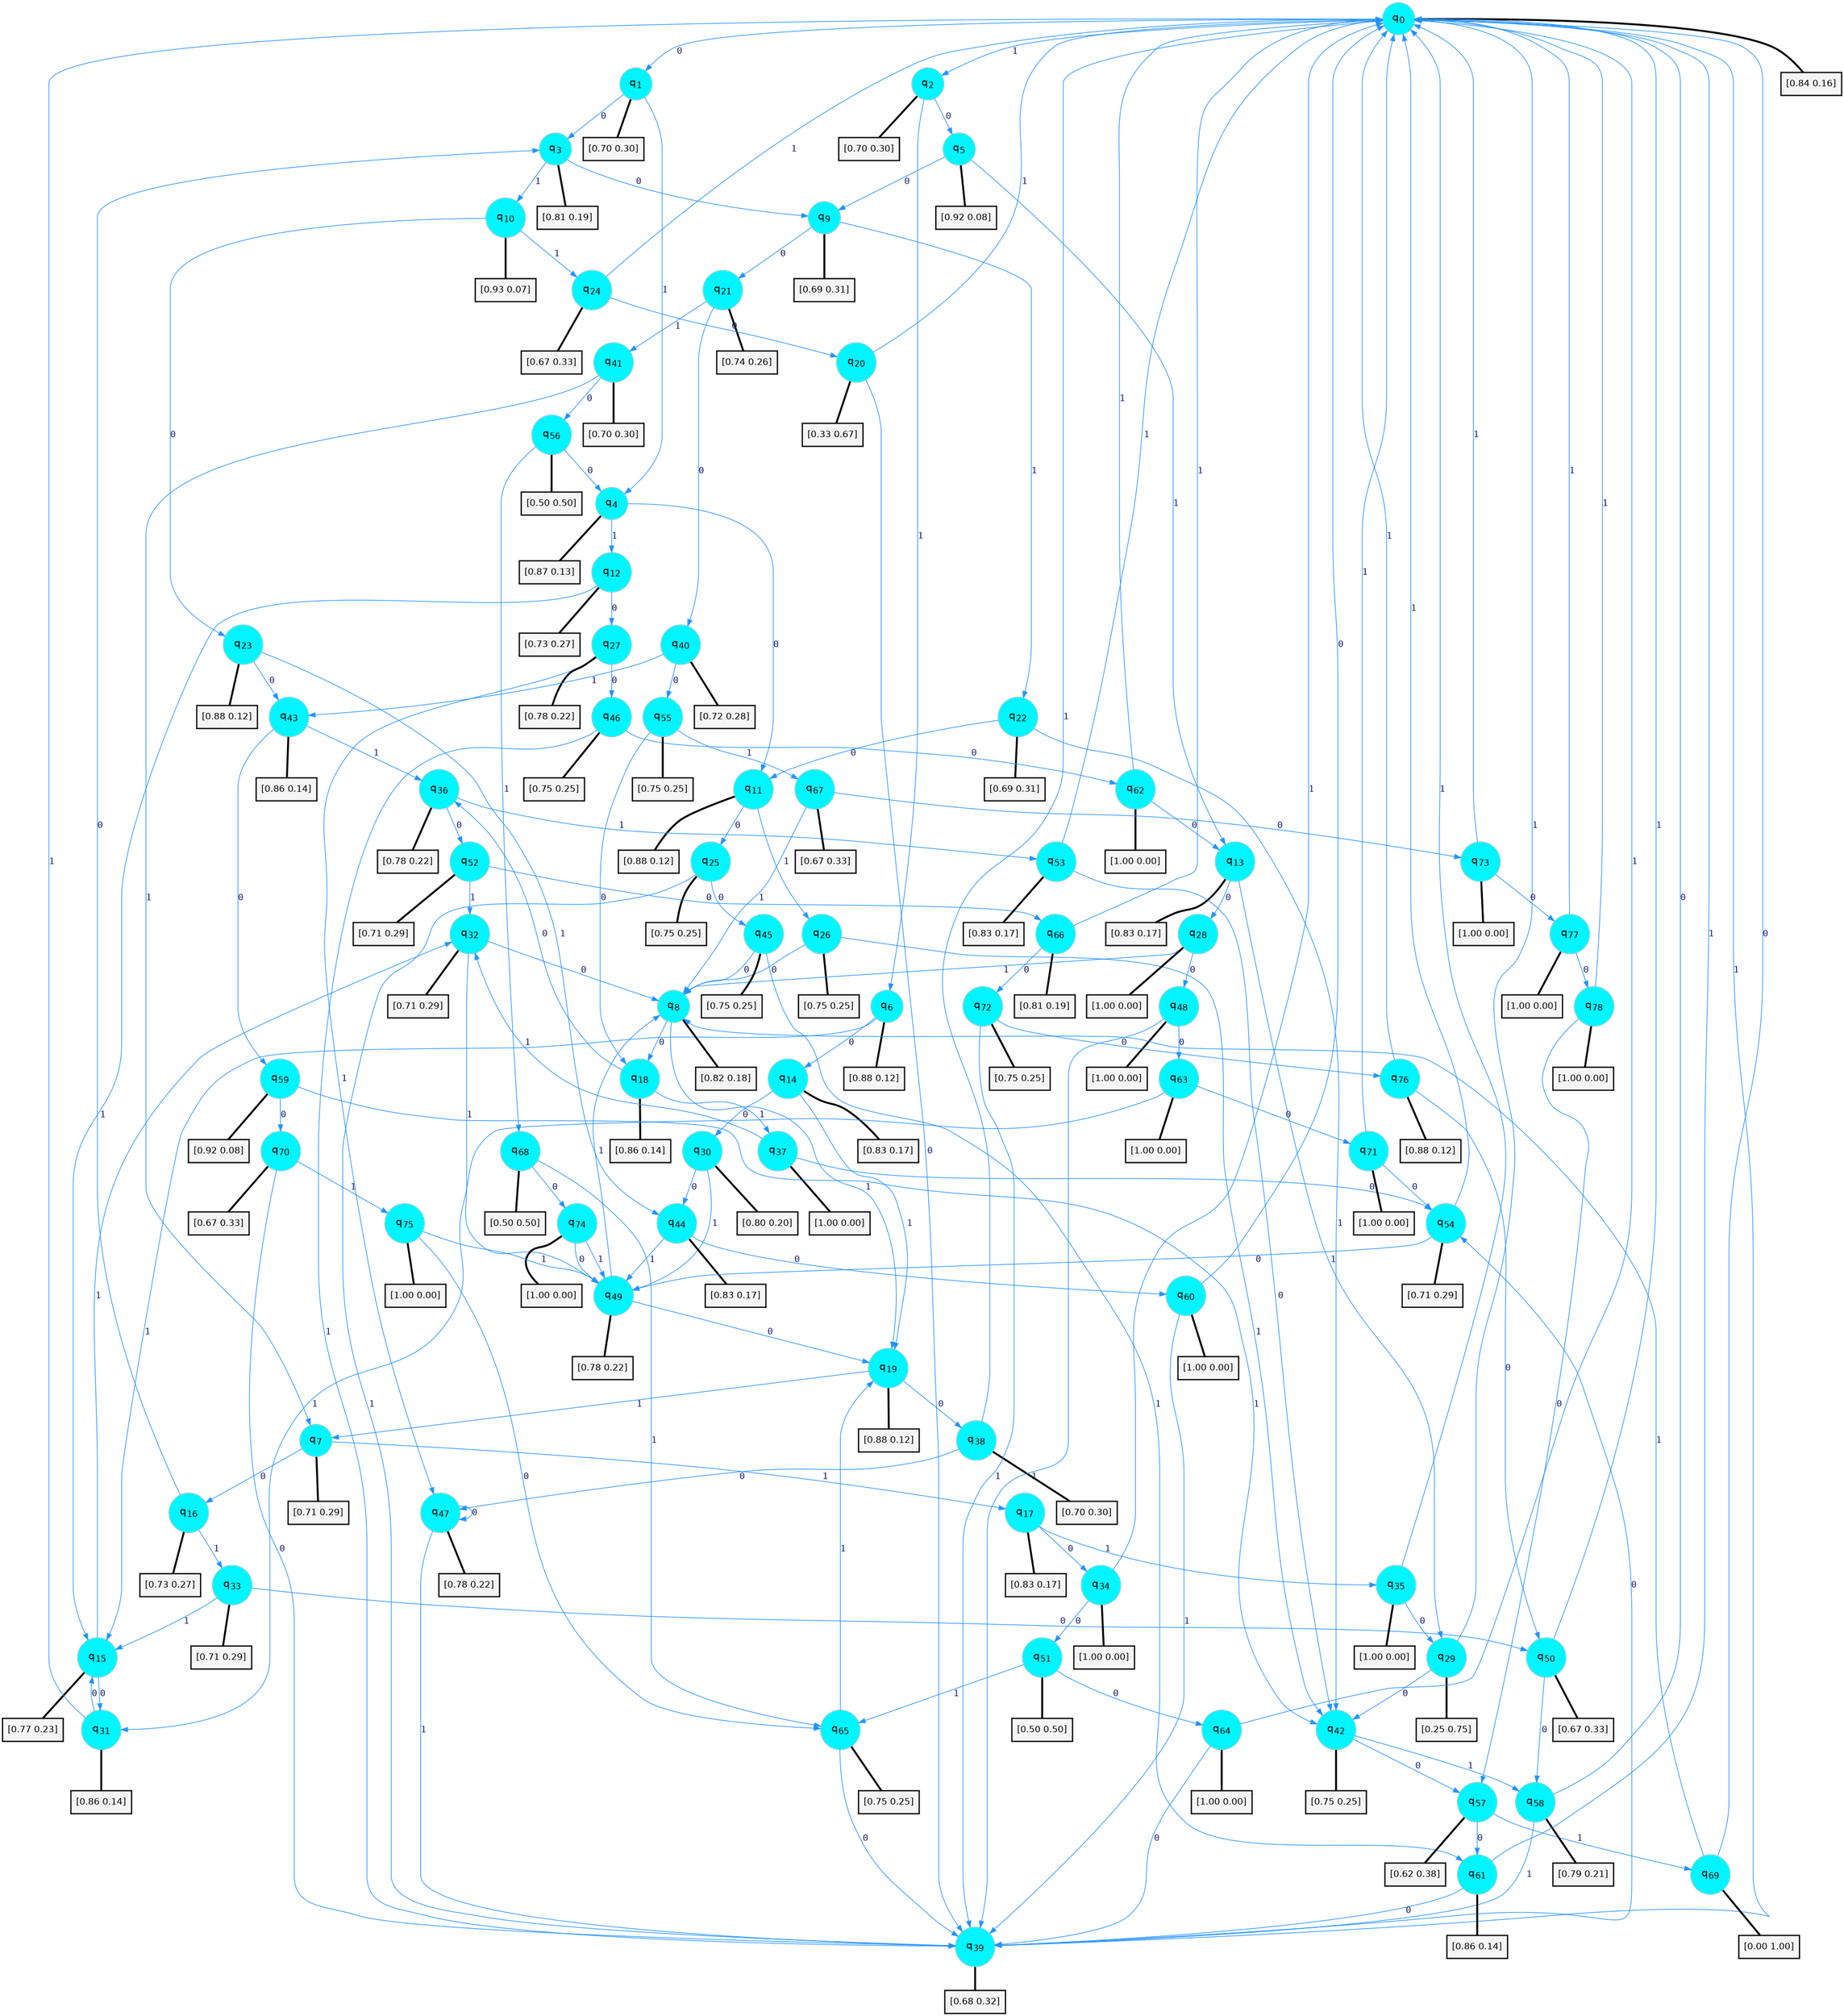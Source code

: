 digraph G {
graph [
bgcolor=transparent, dpi=300, rankdir=TD, size="40,25"];
node [
color=gray, fillcolor=turquoise1, fontcolor=black, fontname=Helvetica, fontsize=16, fontweight=bold, shape=circle, style=filled];
edge [
arrowsize=1, color=dodgerblue1, fontcolor=midnightblue, fontname=courier, fontweight=bold, penwidth=1, style=solid, weight=20];
0[label=<q<SUB>0</SUB>>];
1[label=<q<SUB>1</SUB>>];
2[label=<q<SUB>2</SUB>>];
3[label=<q<SUB>3</SUB>>];
4[label=<q<SUB>4</SUB>>];
5[label=<q<SUB>5</SUB>>];
6[label=<q<SUB>6</SUB>>];
7[label=<q<SUB>7</SUB>>];
8[label=<q<SUB>8</SUB>>];
9[label=<q<SUB>9</SUB>>];
10[label=<q<SUB>10</SUB>>];
11[label=<q<SUB>11</SUB>>];
12[label=<q<SUB>12</SUB>>];
13[label=<q<SUB>13</SUB>>];
14[label=<q<SUB>14</SUB>>];
15[label=<q<SUB>15</SUB>>];
16[label=<q<SUB>16</SUB>>];
17[label=<q<SUB>17</SUB>>];
18[label=<q<SUB>18</SUB>>];
19[label=<q<SUB>19</SUB>>];
20[label=<q<SUB>20</SUB>>];
21[label=<q<SUB>21</SUB>>];
22[label=<q<SUB>22</SUB>>];
23[label=<q<SUB>23</SUB>>];
24[label=<q<SUB>24</SUB>>];
25[label=<q<SUB>25</SUB>>];
26[label=<q<SUB>26</SUB>>];
27[label=<q<SUB>27</SUB>>];
28[label=<q<SUB>28</SUB>>];
29[label=<q<SUB>29</SUB>>];
30[label=<q<SUB>30</SUB>>];
31[label=<q<SUB>31</SUB>>];
32[label=<q<SUB>32</SUB>>];
33[label=<q<SUB>33</SUB>>];
34[label=<q<SUB>34</SUB>>];
35[label=<q<SUB>35</SUB>>];
36[label=<q<SUB>36</SUB>>];
37[label=<q<SUB>37</SUB>>];
38[label=<q<SUB>38</SUB>>];
39[label=<q<SUB>39</SUB>>];
40[label=<q<SUB>40</SUB>>];
41[label=<q<SUB>41</SUB>>];
42[label=<q<SUB>42</SUB>>];
43[label=<q<SUB>43</SUB>>];
44[label=<q<SUB>44</SUB>>];
45[label=<q<SUB>45</SUB>>];
46[label=<q<SUB>46</SUB>>];
47[label=<q<SUB>47</SUB>>];
48[label=<q<SUB>48</SUB>>];
49[label=<q<SUB>49</SUB>>];
50[label=<q<SUB>50</SUB>>];
51[label=<q<SUB>51</SUB>>];
52[label=<q<SUB>52</SUB>>];
53[label=<q<SUB>53</SUB>>];
54[label=<q<SUB>54</SUB>>];
55[label=<q<SUB>55</SUB>>];
56[label=<q<SUB>56</SUB>>];
57[label=<q<SUB>57</SUB>>];
58[label=<q<SUB>58</SUB>>];
59[label=<q<SUB>59</SUB>>];
60[label=<q<SUB>60</SUB>>];
61[label=<q<SUB>61</SUB>>];
62[label=<q<SUB>62</SUB>>];
63[label=<q<SUB>63</SUB>>];
64[label=<q<SUB>64</SUB>>];
65[label=<q<SUB>65</SUB>>];
66[label=<q<SUB>66</SUB>>];
67[label=<q<SUB>67</SUB>>];
68[label=<q<SUB>68</SUB>>];
69[label=<q<SUB>69</SUB>>];
70[label=<q<SUB>70</SUB>>];
71[label=<q<SUB>71</SUB>>];
72[label=<q<SUB>72</SUB>>];
73[label=<q<SUB>73</SUB>>];
74[label=<q<SUB>74</SUB>>];
75[label=<q<SUB>75</SUB>>];
76[label=<q<SUB>76</SUB>>];
77[label=<q<SUB>77</SUB>>];
78[label=<q<SUB>78</SUB>>];
79[label="[0.84 0.16]", shape=box,fontcolor=black, fontname=Helvetica, fontsize=14, penwidth=2, fillcolor=whitesmoke,color=black];
80[label="[0.70 0.30]", shape=box,fontcolor=black, fontname=Helvetica, fontsize=14, penwidth=2, fillcolor=whitesmoke,color=black];
81[label="[0.70 0.30]", shape=box,fontcolor=black, fontname=Helvetica, fontsize=14, penwidth=2, fillcolor=whitesmoke,color=black];
82[label="[0.81 0.19]", shape=box,fontcolor=black, fontname=Helvetica, fontsize=14, penwidth=2, fillcolor=whitesmoke,color=black];
83[label="[0.87 0.13]", shape=box,fontcolor=black, fontname=Helvetica, fontsize=14, penwidth=2, fillcolor=whitesmoke,color=black];
84[label="[0.92 0.08]", shape=box,fontcolor=black, fontname=Helvetica, fontsize=14, penwidth=2, fillcolor=whitesmoke,color=black];
85[label="[0.88 0.12]", shape=box,fontcolor=black, fontname=Helvetica, fontsize=14, penwidth=2, fillcolor=whitesmoke,color=black];
86[label="[0.71 0.29]", shape=box,fontcolor=black, fontname=Helvetica, fontsize=14, penwidth=2, fillcolor=whitesmoke,color=black];
87[label="[0.82 0.18]", shape=box,fontcolor=black, fontname=Helvetica, fontsize=14, penwidth=2, fillcolor=whitesmoke,color=black];
88[label="[0.69 0.31]", shape=box,fontcolor=black, fontname=Helvetica, fontsize=14, penwidth=2, fillcolor=whitesmoke,color=black];
89[label="[0.93 0.07]", shape=box,fontcolor=black, fontname=Helvetica, fontsize=14, penwidth=2, fillcolor=whitesmoke,color=black];
90[label="[0.88 0.12]", shape=box,fontcolor=black, fontname=Helvetica, fontsize=14, penwidth=2, fillcolor=whitesmoke,color=black];
91[label="[0.73 0.27]", shape=box,fontcolor=black, fontname=Helvetica, fontsize=14, penwidth=2, fillcolor=whitesmoke,color=black];
92[label="[0.83 0.17]", shape=box,fontcolor=black, fontname=Helvetica, fontsize=14, penwidth=2, fillcolor=whitesmoke,color=black];
93[label="[0.83 0.17]", shape=box,fontcolor=black, fontname=Helvetica, fontsize=14, penwidth=2, fillcolor=whitesmoke,color=black];
94[label="[0.77 0.23]", shape=box,fontcolor=black, fontname=Helvetica, fontsize=14, penwidth=2, fillcolor=whitesmoke,color=black];
95[label="[0.73 0.27]", shape=box,fontcolor=black, fontname=Helvetica, fontsize=14, penwidth=2, fillcolor=whitesmoke,color=black];
96[label="[0.83 0.17]", shape=box,fontcolor=black, fontname=Helvetica, fontsize=14, penwidth=2, fillcolor=whitesmoke,color=black];
97[label="[0.86 0.14]", shape=box,fontcolor=black, fontname=Helvetica, fontsize=14, penwidth=2, fillcolor=whitesmoke,color=black];
98[label="[0.88 0.12]", shape=box,fontcolor=black, fontname=Helvetica, fontsize=14, penwidth=2, fillcolor=whitesmoke,color=black];
99[label="[0.33 0.67]", shape=box,fontcolor=black, fontname=Helvetica, fontsize=14, penwidth=2, fillcolor=whitesmoke,color=black];
100[label="[0.74 0.26]", shape=box,fontcolor=black, fontname=Helvetica, fontsize=14, penwidth=2, fillcolor=whitesmoke,color=black];
101[label="[0.69 0.31]", shape=box,fontcolor=black, fontname=Helvetica, fontsize=14, penwidth=2, fillcolor=whitesmoke,color=black];
102[label="[0.88 0.12]", shape=box,fontcolor=black, fontname=Helvetica, fontsize=14, penwidth=2, fillcolor=whitesmoke,color=black];
103[label="[0.67 0.33]", shape=box,fontcolor=black, fontname=Helvetica, fontsize=14, penwidth=2, fillcolor=whitesmoke,color=black];
104[label="[0.75 0.25]", shape=box,fontcolor=black, fontname=Helvetica, fontsize=14, penwidth=2, fillcolor=whitesmoke,color=black];
105[label="[0.75 0.25]", shape=box,fontcolor=black, fontname=Helvetica, fontsize=14, penwidth=2, fillcolor=whitesmoke,color=black];
106[label="[0.78 0.22]", shape=box,fontcolor=black, fontname=Helvetica, fontsize=14, penwidth=2, fillcolor=whitesmoke,color=black];
107[label="[1.00 0.00]", shape=box,fontcolor=black, fontname=Helvetica, fontsize=14, penwidth=2, fillcolor=whitesmoke,color=black];
108[label="[0.25 0.75]", shape=box,fontcolor=black, fontname=Helvetica, fontsize=14, penwidth=2, fillcolor=whitesmoke,color=black];
109[label="[0.80 0.20]", shape=box,fontcolor=black, fontname=Helvetica, fontsize=14, penwidth=2, fillcolor=whitesmoke,color=black];
110[label="[0.86 0.14]", shape=box,fontcolor=black, fontname=Helvetica, fontsize=14, penwidth=2, fillcolor=whitesmoke,color=black];
111[label="[0.71 0.29]", shape=box,fontcolor=black, fontname=Helvetica, fontsize=14, penwidth=2, fillcolor=whitesmoke,color=black];
112[label="[0.71 0.29]", shape=box,fontcolor=black, fontname=Helvetica, fontsize=14, penwidth=2, fillcolor=whitesmoke,color=black];
113[label="[1.00 0.00]", shape=box,fontcolor=black, fontname=Helvetica, fontsize=14, penwidth=2, fillcolor=whitesmoke,color=black];
114[label="[1.00 0.00]", shape=box,fontcolor=black, fontname=Helvetica, fontsize=14, penwidth=2, fillcolor=whitesmoke,color=black];
115[label="[0.78 0.22]", shape=box,fontcolor=black, fontname=Helvetica, fontsize=14, penwidth=2, fillcolor=whitesmoke,color=black];
116[label="[1.00 0.00]", shape=box,fontcolor=black, fontname=Helvetica, fontsize=14, penwidth=2, fillcolor=whitesmoke,color=black];
117[label="[0.70 0.30]", shape=box,fontcolor=black, fontname=Helvetica, fontsize=14, penwidth=2, fillcolor=whitesmoke,color=black];
118[label="[0.68 0.32]", shape=box,fontcolor=black, fontname=Helvetica, fontsize=14, penwidth=2, fillcolor=whitesmoke,color=black];
119[label="[0.72 0.28]", shape=box,fontcolor=black, fontname=Helvetica, fontsize=14, penwidth=2, fillcolor=whitesmoke,color=black];
120[label="[0.70 0.30]", shape=box,fontcolor=black, fontname=Helvetica, fontsize=14, penwidth=2, fillcolor=whitesmoke,color=black];
121[label="[0.75 0.25]", shape=box,fontcolor=black, fontname=Helvetica, fontsize=14, penwidth=2, fillcolor=whitesmoke,color=black];
122[label="[0.86 0.14]", shape=box,fontcolor=black, fontname=Helvetica, fontsize=14, penwidth=2, fillcolor=whitesmoke,color=black];
123[label="[0.83 0.17]", shape=box,fontcolor=black, fontname=Helvetica, fontsize=14, penwidth=2, fillcolor=whitesmoke,color=black];
124[label="[0.75 0.25]", shape=box,fontcolor=black, fontname=Helvetica, fontsize=14, penwidth=2, fillcolor=whitesmoke,color=black];
125[label="[0.75 0.25]", shape=box,fontcolor=black, fontname=Helvetica, fontsize=14, penwidth=2, fillcolor=whitesmoke,color=black];
126[label="[0.78 0.22]", shape=box,fontcolor=black, fontname=Helvetica, fontsize=14, penwidth=2, fillcolor=whitesmoke,color=black];
127[label="[1.00 0.00]", shape=box,fontcolor=black, fontname=Helvetica, fontsize=14, penwidth=2, fillcolor=whitesmoke,color=black];
128[label="[0.78 0.22]", shape=box,fontcolor=black, fontname=Helvetica, fontsize=14, penwidth=2, fillcolor=whitesmoke,color=black];
129[label="[0.67 0.33]", shape=box,fontcolor=black, fontname=Helvetica, fontsize=14, penwidth=2, fillcolor=whitesmoke,color=black];
130[label="[0.50 0.50]", shape=box,fontcolor=black, fontname=Helvetica, fontsize=14, penwidth=2, fillcolor=whitesmoke,color=black];
131[label="[0.71 0.29]", shape=box,fontcolor=black, fontname=Helvetica, fontsize=14, penwidth=2, fillcolor=whitesmoke,color=black];
132[label="[0.83 0.17]", shape=box,fontcolor=black, fontname=Helvetica, fontsize=14, penwidth=2, fillcolor=whitesmoke,color=black];
133[label="[0.71 0.29]", shape=box,fontcolor=black, fontname=Helvetica, fontsize=14, penwidth=2, fillcolor=whitesmoke,color=black];
134[label="[0.75 0.25]", shape=box,fontcolor=black, fontname=Helvetica, fontsize=14, penwidth=2, fillcolor=whitesmoke,color=black];
135[label="[0.50 0.50]", shape=box,fontcolor=black, fontname=Helvetica, fontsize=14, penwidth=2, fillcolor=whitesmoke,color=black];
136[label="[0.62 0.38]", shape=box,fontcolor=black, fontname=Helvetica, fontsize=14, penwidth=2, fillcolor=whitesmoke,color=black];
137[label="[0.79 0.21]", shape=box,fontcolor=black, fontname=Helvetica, fontsize=14, penwidth=2, fillcolor=whitesmoke,color=black];
138[label="[0.92 0.08]", shape=box,fontcolor=black, fontname=Helvetica, fontsize=14, penwidth=2, fillcolor=whitesmoke,color=black];
139[label="[1.00 0.00]", shape=box,fontcolor=black, fontname=Helvetica, fontsize=14, penwidth=2, fillcolor=whitesmoke,color=black];
140[label="[0.86 0.14]", shape=box,fontcolor=black, fontname=Helvetica, fontsize=14, penwidth=2, fillcolor=whitesmoke,color=black];
141[label="[1.00 0.00]", shape=box,fontcolor=black, fontname=Helvetica, fontsize=14, penwidth=2, fillcolor=whitesmoke,color=black];
142[label="[1.00 0.00]", shape=box,fontcolor=black, fontname=Helvetica, fontsize=14, penwidth=2, fillcolor=whitesmoke,color=black];
143[label="[1.00 0.00]", shape=box,fontcolor=black, fontname=Helvetica, fontsize=14, penwidth=2, fillcolor=whitesmoke,color=black];
144[label="[0.75 0.25]", shape=box,fontcolor=black, fontname=Helvetica, fontsize=14, penwidth=2, fillcolor=whitesmoke,color=black];
145[label="[0.81 0.19]", shape=box,fontcolor=black, fontname=Helvetica, fontsize=14, penwidth=2, fillcolor=whitesmoke,color=black];
146[label="[0.67 0.33]", shape=box,fontcolor=black, fontname=Helvetica, fontsize=14, penwidth=2, fillcolor=whitesmoke,color=black];
147[label="[0.50 0.50]", shape=box,fontcolor=black, fontname=Helvetica, fontsize=14, penwidth=2, fillcolor=whitesmoke,color=black];
148[label="[0.00 1.00]", shape=box,fontcolor=black, fontname=Helvetica, fontsize=14, penwidth=2, fillcolor=whitesmoke,color=black];
149[label="[0.67 0.33]", shape=box,fontcolor=black, fontname=Helvetica, fontsize=14, penwidth=2, fillcolor=whitesmoke,color=black];
150[label="[1.00 0.00]", shape=box,fontcolor=black, fontname=Helvetica, fontsize=14, penwidth=2, fillcolor=whitesmoke,color=black];
151[label="[0.75 0.25]", shape=box,fontcolor=black, fontname=Helvetica, fontsize=14, penwidth=2, fillcolor=whitesmoke,color=black];
152[label="[1.00 0.00]", shape=box,fontcolor=black, fontname=Helvetica, fontsize=14, penwidth=2, fillcolor=whitesmoke,color=black];
153[label="[1.00 0.00]", shape=box,fontcolor=black, fontname=Helvetica, fontsize=14, penwidth=2, fillcolor=whitesmoke,color=black];
154[label="[1.00 0.00]", shape=box,fontcolor=black, fontname=Helvetica, fontsize=14, penwidth=2, fillcolor=whitesmoke,color=black];
155[label="[0.88 0.12]", shape=box,fontcolor=black, fontname=Helvetica, fontsize=14, penwidth=2, fillcolor=whitesmoke,color=black];
156[label="[1.00 0.00]", shape=box,fontcolor=black, fontname=Helvetica, fontsize=14, penwidth=2, fillcolor=whitesmoke,color=black];
157[label="[1.00 0.00]", shape=box,fontcolor=black, fontname=Helvetica, fontsize=14, penwidth=2, fillcolor=whitesmoke,color=black];
0->1 [label=0];
0->2 [label=1];
0->79 [arrowhead=none, penwidth=3,color=black];
1->3 [label=0];
1->4 [label=1];
1->80 [arrowhead=none, penwidth=3,color=black];
2->5 [label=0];
2->6 [label=1];
2->81 [arrowhead=none, penwidth=3,color=black];
3->9 [label=0];
3->10 [label=1];
3->82 [arrowhead=none, penwidth=3,color=black];
4->11 [label=0];
4->12 [label=1];
4->83 [arrowhead=none, penwidth=3,color=black];
5->9 [label=0];
5->13 [label=1];
5->84 [arrowhead=none, penwidth=3,color=black];
6->14 [label=0];
6->15 [label=1];
6->85 [arrowhead=none, penwidth=3,color=black];
7->16 [label=0];
7->17 [label=1];
7->86 [arrowhead=none, penwidth=3,color=black];
8->18 [label=0];
8->19 [label=1];
8->87 [arrowhead=none, penwidth=3,color=black];
9->21 [label=0];
9->22 [label=1];
9->88 [arrowhead=none, penwidth=3,color=black];
10->23 [label=0];
10->24 [label=1];
10->89 [arrowhead=none, penwidth=3,color=black];
11->25 [label=0];
11->26 [label=1];
11->90 [arrowhead=none, penwidth=3,color=black];
12->27 [label=0];
12->15 [label=1];
12->91 [arrowhead=none, penwidth=3,color=black];
13->28 [label=0];
13->29 [label=1];
13->92 [arrowhead=none, penwidth=3,color=black];
14->30 [label=0];
14->19 [label=1];
14->93 [arrowhead=none, penwidth=3,color=black];
15->31 [label=0];
15->32 [label=1];
15->94 [arrowhead=none, penwidth=3,color=black];
16->3 [label=0];
16->33 [label=1];
16->95 [arrowhead=none, penwidth=3,color=black];
17->34 [label=0];
17->35 [label=1];
17->96 [arrowhead=none, penwidth=3,color=black];
18->36 [label=0];
18->37 [label=1];
18->97 [arrowhead=none, penwidth=3,color=black];
19->38 [label=0];
19->7 [label=1];
19->98 [arrowhead=none, penwidth=3,color=black];
20->39 [label=0];
20->0 [label=1];
20->99 [arrowhead=none, penwidth=3,color=black];
21->40 [label=0];
21->41 [label=1];
21->100 [arrowhead=none, penwidth=3,color=black];
22->11 [label=0];
22->42 [label=1];
22->101 [arrowhead=none, penwidth=3,color=black];
23->43 [label=0];
23->44 [label=1];
23->102 [arrowhead=none, penwidth=3,color=black];
24->20 [label=0];
24->0 [label=1];
24->103 [arrowhead=none, penwidth=3,color=black];
25->45 [label=0];
25->39 [label=1];
25->104 [arrowhead=none, penwidth=3,color=black];
26->8 [label=0];
26->42 [label=1];
26->105 [arrowhead=none, penwidth=3,color=black];
27->46 [label=0];
27->47 [label=1];
27->106 [arrowhead=none, penwidth=3,color=black];
28->48 [label=0];
28->8 [label=1];
28->107 [arrowhead=none, penwidth=3,color=black];
29->42 [label=0];
29->0 [label=1];
29->108 [arrowhead=none, penwidth=3,color=black];
30->44 [label=0];
30->49 [label=1];
30->109 [arrowhead=none, penwidth=3,color=black];
31->15 [label=0];
31->0 [label=1];
31->110 [arrowhead=none, penwidth=3,color=black];
32->8 [label=0];
32->49 [label=1];
32->111 [arrowhead=none, penwidth=3,color=black];
33->50 [label=0];
33->15 [label=1];
33->112 [arrowhead=none, penwidth=3,color=black];
34->51 [label=0];
34->0 [label=1];
34->113 [arrowhead=none, penwidth=3,color=black];
35->29 [label=0];
35->0 [label=1];
35->114 [arrowhead=none, penwidth=3,color=black];
36->52 [label=0];
36->53 [label=1];
36->115 [arrowhead=none, penwidth=3,color=black];
37->54 [label=0];
37->32 [label=1];
37->116 [arrowhead=none, penwidth=3,color=black];
38->47 [label=0];
38->0 [label=1];
38->117 [arrowhead=none, penwidth=3,color=black];
39->54 [label=0];
39->0 [label=1];
39->118 [arrowhead=none, penwidth=3,color=black];
40->55 [label=0];
40->43 [label=1];
40->119 [arrowhead=none, penwidth=3,color=black];
41->56 [label=0];
41->7 [label=1];
41->120 [arrowhead=none, penwidth=3,color=black];
42->57 [label=0];
42->58 [label=1];
42->121 [arrowhead=none, penwidth=3,color=black];
43->59 [label=0];
43->36 [label=1];
43->122 [arrowhead=none, penwidth=3,color=black];
44->60 [label=0];
44->49 [label=1];
44->123 [arrowhead=none, penwidth=3,color=black];
45->8 [label=0];
45->61 [label=1];
45->124 [arrowhead=none, penwidth=3,color=black];
46->62 [label=0];
46->39 [label=1];
46->125 [arrowhead=none, penwidth=3,color=black];
47->47 [label=0];
47->39 [label=1];
47->126 [arrowhead=none, penwidth=3,color=black];
48->63 [label=0];
48->39 [label=1];
48->127 [arrowhead=none, penwidth=3,color=black];
49->19 [label=0];
49->8 [label=1];
49->128 [arrowhead=none, penwidth=3,color=black];
50->58 [label=0];
50->0 [label=1];
50->129 [arrowhead=none, penwidth=3,color=black];
51->64 [label=0];
51->65 [label=1];
51->130 [arrowhead=none, penwidth=3,color=black];
52->66 [label=0];
52->32 [label=1];
52->131 [arrowhead=none, penwidth=3,color=black];
53->42 [label=0];
53->0 [label=1];
53->132 [arrowhead=none, penwidth=3,color=black];
54->49 [label=0];
54->0 [label=1];
54->133 [arrowhead=none, penwidth=3,color=black];
55->18 [label=0];
55->67 [label=1];
55->134 [arrowhead=none, penwidth=3,color=black];
56->4 [label=0];
56->68 [label=1];
56->135 [arrowhead=none, penwidth=3,color=black];
57->61 [label=0];
57->69 [label=1];
57->136 [arrowhead=none, penwidth=3,color=black];
58->0 [label=0];
58->39 [label=1];
58->137 [arrowhead=none, penwidth=3,color=black];
59->70 [label=0];
59->42 [label=1];
59->138 [arrowhead=none, penwidth=3,color=black];
60->0 [label=0];
60->39 [label=1];
60->139 [arrowhead=none, penwidth=3,color=black];
61->39 [label=0];
61->0 [label=1];
61->140 [arrowhead=none, penwidth=3,color=black];
62->13 [label=0];
62->0 [label=1];
62->141 [arrowhead=none, penwidth=3,color=black];
63->71 [label=0];
63->31 [label=1];
63->142 [arrowhead=none, penwidth=3,color=black];
64->39 [label=0];
64->0 [label=1];
64->143 [arrowhead=none, penwidth=3,color=black];
65->39 [label=0];
65->19 [label=1];
65->144 [arrowhead=none, penwidth=3,color=black];
66->72 [label=0];
66->0 [label=1];
66->145 [arrowhead=none, penwidth=3,color=black];
67->73 [label=0];
67->8 [label=1];
67->146 [arrowhead=none, penwidth=3,color=black];
68->74 [label=0];
68->65 [label=1];
68->147 [arrowhead=none, penwidth=3,color=black];
69->0 [label=0];
69->8 [label=1];
69->148 [arrowhead=none, penwidth=3,color=black];
70->39 [label=0];
70->75 [label=1];
70->149 [arrowhead=none, penwidth=3,color=black];
71->54 [label=0];
71->0 [label=1];
71->150 [arrowhead=none, penwidth=3,color=black];
72->76 [label=0];
72->39 [label=1];
72->151 [arrowhead=none, penwidth=3,color=black];
73->77 [label=0];
73->0 [label=1];
73->152 [arrowhead=none, penwidth=3,color=black];
74->49 [label=0];
74->49 [label=1];
74->153 [arrowhead=none, penwidth=3,color=black];
75->65 [label=0];
75->49 [label=1];
75->154 [arrowhead=none, penwidth=3,color=black];
76->50 [label=0];
76->0 [label=1];
76->155 [arrowhead=none, penwidth=3,color=black];
77->78 [label=0];
77->0 [label=1];
77->156 [arrowhead=none, penwidth=3,color=black];
78->57 [label=0];
78->0 [label=1];
78->157 [arrowhead=none, penwidth=3,color=black];
}
